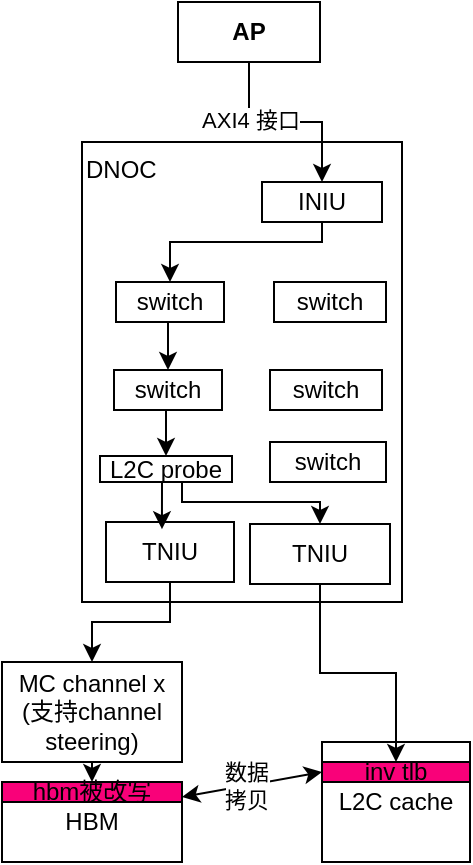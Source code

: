 <mxfile version="26.0.6">
  <diagram name="第 1 页" id="a4ZL4O9DLEWys3HpECpR">
    <mxGraphModel dx="984" dy="543" grid="1" gridSize="10" guides="1" tooltips="1" connect="1" arrows="1" fold="1" page="1" pageScale="1" pageWidth="827" pageHeight="1169" math="0" shadow="0">
      <root>
        <mxCell id="0" />
        <mxCell id="1" parent="0" />
        <mxCell id="aunF0g7K5Fre7CzY4iHQ-1" value="&lt;b&gt;AP&lt;/b&gt;" style="rounded=0;whiteSpace=wrap;html=1;" vertex="1" parent="1">
          <mxGeometry x="378" y="380" width="71" height="30" as="geometry" />
        </mxCell>
        <mxCell id="aunF0g7K5Fre7CzY4iHQ-2" value="DNOC" style="rounded=0;whiteSpace=wrap;html=1;align=left;verticalAlign=top;" vertex="1" parent="1">
          <mxGeometry x="330" y="450" width="160" height="230" as="geometry" />
        </mxCell>
        <mxCell id="aunF0g7K5Fre7CzY4iHQ-22" style="edgeStyle=orthogonalEdgeStyle;rounded=0;orthogonalLoop=1;jettySize=auto;html=1;exitX=0.5;exitY=1;exitDx=0;exitDy=0;entryX=0.5;entryY=0;entryDx=0;entryDy=0;" edge="1" parent="1" source="aunF0g7K5Fre7CzY4iHQ-3" target="aunF0g7K5Fre7CzY4iHQ-17">
          <mxGeometry relative="1" as="geometry">
            <Array as="points">
              <mxPoint x="450" y="500" />
              <mxPoint x="374" y="500" />
            </Array>
          </mxGeometry>
        </mxCell>
        <mxCell id="aunF0g7K5Fre7CzY4iHQ-3" value="INIU" style="rounded=0;whiteSpace=wrap;html=1;" vertex="1" parent="1">
          <mxGeometry x="420" y="470" width="60" height="20" as="geometry" />
        </mxCell>
        <mxCell id="aunF0g7K5Fre7CzY4iHQ-4" value="TNIU" style="rounded=0;whiteSpace=wrap;html=1;" vertex="1" parent="1">
          <mxGeometry x="414" y="641" width="70" height="30" as="geometry" />
        </mxCell>
        <mxCell id="aunF0g7K5Fre7CzY4iHQ-5" style="edgeStyle=orthogonalEdgeStyle;rounded=0;orthogonalLoop=1;jettySize=auto;html=1;exitX=0.5;exitY=1;exitDx=0;exitDy=0;entryX=0.5;entryY=0;entryDx=0;entryDy=0;" edge="1" parent="1" source="aunF0g7K5Fre7CzY4iHQ-1" target="aunF0g7K5Fre7CzY4iHQ-3">
          <mxGeometry relative="1" as="geometry" />
        </mxCell>
        <mxCell id="aunF0g7K5Fre7CzY4iHQ-6" value="AXI4 接口" style="edgeLabel;html=1;align=center;verticalAlign=middle;resizable=0;points=[];" vertex="1" connectable="0" parent="aunF0g7K5Fre7CzY4iHQ-5">
          <mxGeometry x="-0.376" y="1" relative="1" as="geometry">
            <mxPoint as="offset" />
          </mxGeometry>
        </mxCell>
        <mxCell id="aunF0g7K5Fre7CzY4iHQ-7" value="switch" style="rounded=0;whiteSpace=wrap;html=1;" vertex="1" parent="1">
          <mxGeometry x="424" y="600" width="58" height="20" as="geometry" />
        </mxCell>
        <mxCell id="aunF0g7K5Fre7CzY4iHQ-25" style="edgeStyle=orthogonalEdgeStyle;rounded=0;orthogonalLoop=1;jettySize=auto;html=1;exitX=0.5;exitY=1;exitDx=0;exitDy=0;entryX=0.5;entryY=0;entryDx=0;entryDy=0;" edge="1" parent="1" source="aunF0g7K5Fre7CzY4iHQ-8" target="aunF0g7K5Fre7CzY4iHQ-4">
          <mxGeometry relative="1" as="geometry">
            <Array as="points">
              <mxPoint x="380" y="620" />
              <mxPoint x="380" y="630" />
              <mxPoint x="449" y="630" />
            </Array>
          </mxGeometry>
        </mxCell>
        <mxCell id="aunF0g7K5Fre7CzY4iHQ-8" value="L2C probe" style="rounded=0;whiteSpace=wrap;html=1;" vertex="1" parent="1">
          <mxGeometry x="339" y="607" width="66" height="13" as="geometry" />
        </mxCell>
        <mxCell id="aunF0g7K5Fre7CzY4iHQ-24" style="edgeStyle=orthogonalEdgeStyle;rounded=0;orthogonalLoop=1;jettySize=auto;html=1;exitX=0.5;exitY=1;exitDx=0;exitDy=0;entryX=0.5;entryY=0;entryDx=0;entryDy=0;" edge="1" parent="1" source="aunF0g7K5Fre7CzY4iHQ-9" target="aunF0g7K5Fre7CzY4iHQ-8">
          <mxGeometry relative="1" as="geometry" />
        </mxCell>
        <mxCell id="aunF0g7K5Fre7CzY4iHQ-9" value="switch" style="rounded=0;whiteSpace=wrap;html=1;" vertex="1" parent="1">
          <mxGeometry x="346" y="564" width="54" height="20" as="geometry" />
        </mxCell>
        <mxCell id="aunF0g7K5Fre7CzY4iHQ-10" value="switch" style="rounded=0;whiteSpace=wrap;html=1;" vertex="1" parent="1">
          <mxGeometry x="424" y="564" width="56" height="20" as="geometry" />
        </mxCell>
        <mxCell id="aunF0g7K5Fre7CzY4iHQ-30" style="edgeStyle=orthogonalEdgeStyle;rounded=0;orthogonalLoop=1;jettySize=auto;html=1;exitX=0.5;exitY=1;exitDx=0;exitDy=0;entryX=0.5;entryY=0;entryDx=0;entryDy=0;" edge="1" parent="1" source="aunF0g7K5Fre7CzY4iHQ-11" target="aunF0g7K5Fre7CzY4iHQ-26">
          <mxGeometry relative="1" as="geometry" />
        </mxCell>
        <mxCell id="aunF0g7K5Fre7CzY4iHQ-11" value="TNIU" style="rounded=0;whiteSpace=wrap;html=1;" vertex="1" parent="1">
          <mxGeometry x="342" y="640" width="64" height="30" as="geometry" />
        </mxCell>
        <mxCell id="aunF0g7K5Fre7CzY4iHQ-14" value="" style="group" vertex="1" connectable="0" parent="1">
          <mxGeometry x="450" y="750" width="74" height="60" as="geometry" />
        </mxCell>
        <mxCell id="aunF0g7K5Fre7CzY4iHQ-12" value="L2C cache" style="rounded=0;whiteSpace=wrap;html=1;" vertex="1" parent="aunF0g7K5Fre7CzY4iHQ-14">
          <mxGeometry width="74" height="60" as="geometry" />
        </mxCell>
        <mxCell id="aunF0g7K5Fre7CzY4iHQ-13" value="inv tlb" style="rounded=0;whiteSpace=wrap;html=1;labelBackgroundColor=none;fillColor=light-dark(#f90179, #ededed);" vertex="1" parent="aunF0g7K5Fre7CzY4iHQ-14">
          <mxGeometry y="10" width="74" height="10" as="geometry" />
        </mxCell>
        <mxCell id="aunF0g7K5Fre7CzY4iHQ-15" value="switch" style="rounded=0;whiteSpace=wrap;html=1;" vertex="1" parent="1">
          <mxGeometry x="426" y="520" width="56" height="20" as="geometry" />
        </mxCell>
        <mxCell id="aunF0g7K5Fre7CzY4iHQ-23" style="edgeStyle=orthogonalEdgeStyle;rounded=0;orthogonalLoop=1;jettySize=auto;html=1;exitX=0.5;exitY=1;exitDx=0;exitDy=0;entryX=0.5;entryY=0;entryDx=0;entryDy=0;" edge="1" parent="1" source="aunF0g7K5Fre7CzY4iHQ-17" target="aunF0g7K5Fre7CzY4iHQ-9">
          <mxGeometry relative="1" as="geometry" />
        </mxCell>
        <mxCell id="aunF0g7K5Fre7CzY4iHQ-17" value="switch" style="rounded=0;whiteSpace=wrap;html=1;" vertex="1" parent="1">
          <mxGeometry x="347" y="520" width="54" height="20" as="geometry" />
        </mxCell>
        <mxCell id="aunF0g7K5Fre7CzY4iHQ-21" style="edgeStyle=orthogonalEdgeStyle;rounded=0;orthogonalLoop=1;jettySize=auto;html=1;exitX=0.5;exitY=1;exitDx=0;exitDy=0;entryX=0.5;entryY=0;entryDx=0;entryDy=0;" edge="1" parent="1" source="aunF0g7K5Fre7CzY4iHQ-4" target="aunF0g7K5Fre7CzY4iHQ-13">
          <mxGeometry relative="1" as="geometry" />
        </mxCell>
        <mxCell id="aunF0g7K5Fre7CzY4iHQ-31" style="edgeStyle=orthogonalEdgeStyle;rounded=0;orthogonalLoop=1;jettySize=auto;html=1;exitX=0.5;exitY=1;exitDx=0;exitDy=0;entryX=0.5;entryY=0;entryDx=0;entryDy=0;" edge="1" parent="1" source="aunF0g7K5Fre7CzY4iHQ-26" target="aunF0g7K5Fre7CzY4iHQ-28">
          <mxGeometry relative="1" as="geometry" />
        </mxCell>
        <mxCell id="aunF0g7K5Fre7CzY4iHQ-26" value="MC channel x&lt;div&gt;(支持channel steering)&lt;/div&gt;" style="rounded=0;whiteSpace=wrap;html=1;" vertex="1" parent="1">
          <mxGeometry x="290" y="710" width="90" height="50" as="geometry" />
        </mxCell>
        <mxCell id="aunF0g7K5Fre7CzY4iHQ-27" value="HBM" style="rounded=0;whiteSpace=wrap;html=1;" vertex="1" parent="1">
          <mxGeometry x="290" y="770" width="90" height="40" as="geometry" />
        </mxCell>
        <mxCell id="aunF0g7K5Fre7CzY4iHQ-28" value="hbm被改写" style="rounded=0;whiteSpace=wrap;html=1;labelBackgroundColor=none;fillColor=light-dark(#f90179, #ededed);" vertex="1" parent="1">
          <mxGeometry x="290" y="770" width="90" height="10" as="geometry" />
        </mxCell>
        <mxCell id="aunF0g7K5Fre7CzY4iHQ-29" style="edgeStyle=orthogonalEdgeStyle;rounded=0;orthogonalLoop=1;jettySize=auto;html=1;exitX=0.5;exitY=1;exitDx=0;exitDy=0;entryX=0.437;entryY=0.119;entryDx=0;entryDy=0;entryPerimeter=0;" edge="1" parent="1" source="aunF0g7K5Fre7CzY4iHQ-8" target="aunF0g7K5Fre7CzY4iHQ-11">
          <mxGeometry relative="1" as="geometry" />
        </mxCell>
        <mxCell id="aunF0g7K5Fre7CzY4iHQ-32" value="" style="endArrow=classic;startArrow=classic;html=1;rounded=0;entryX=0;entryY=0.25;entryDx=0;entryDy=0;exitX=1;exitY=0.75;exitDx=0;exitDy=0;" edge="1" parent="1" source="aunF0g7K5Fre7CzY4iHQ-28" target="aunF0g7K5Fre7CzY4iHQ-12">
          <mxGeometry width="50" height="50" relative="1" as="geometry">
            <mxPoint x="410" y="620" as="sourcePoint" />
            <mxPoint x="460" y="570" as="targetPoint" />
          </mxGeometry>
        </mxCell>
        <mxCell id="aunF0g7K5Fre7CzY4iHQ-33" value="数据&lt;div&gt;拷贝&lt;/div&gt;" style="edgeLabel;html=1;align=center;verticalAlign=middle;resizable=0;points=[];" vertex="1" connectable="0" parent="aunF0g7K5Fre7CzY4iHQ-32">
          <mxGeometry x="-0.094" relative="1" as="geometry">
            <mxPoint as="offset" />
          </mxGeometry>
        </mxCell>
      </root>
    </mxGraphModel>
  </diagram>
</mxfile>
